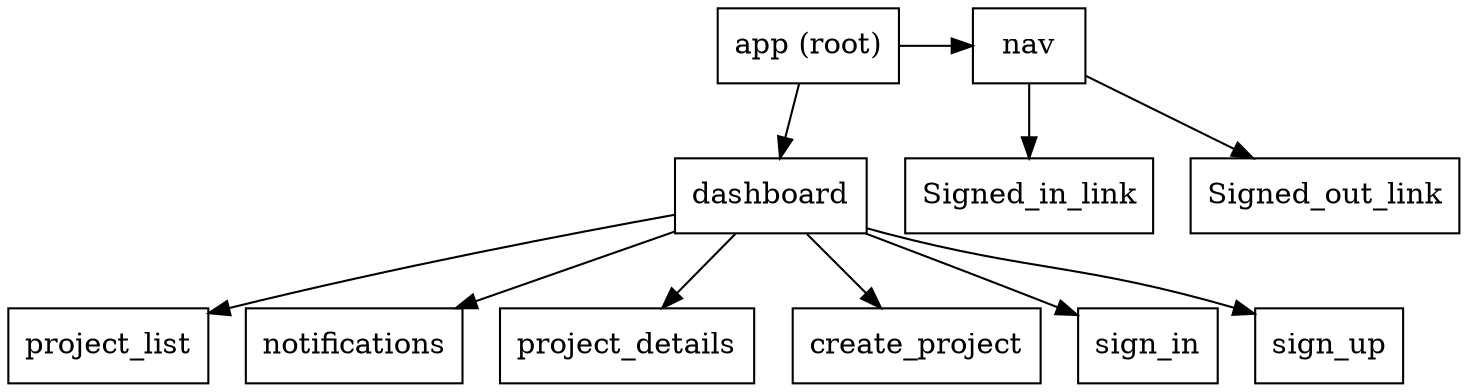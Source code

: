 digraph D {
  node [shape=box];

  {
    rankdir=LR;
  }

  app_root [label="app (root)"]
  nav
  dashboard

  {
    rank=same app_root nav;
    rankdir=LR;
  }

  subgraph sub_R {
    {
      rankdir=LR;
      rank=same
    }
    Signed_in_link
    Signed_out_link
    nav -> Signed_in_link
    nav -> Signed_out_link
  }

  subgraph sub_D {
    dashboard -> project_list
    dashboard -> notifications
    dashboard -> project_details
    dashboard -> create_project
    dashboard -> sign_in
    dashboard -> sign_up
  }

  app_root -> nav
  app_root -> dashboard
}

